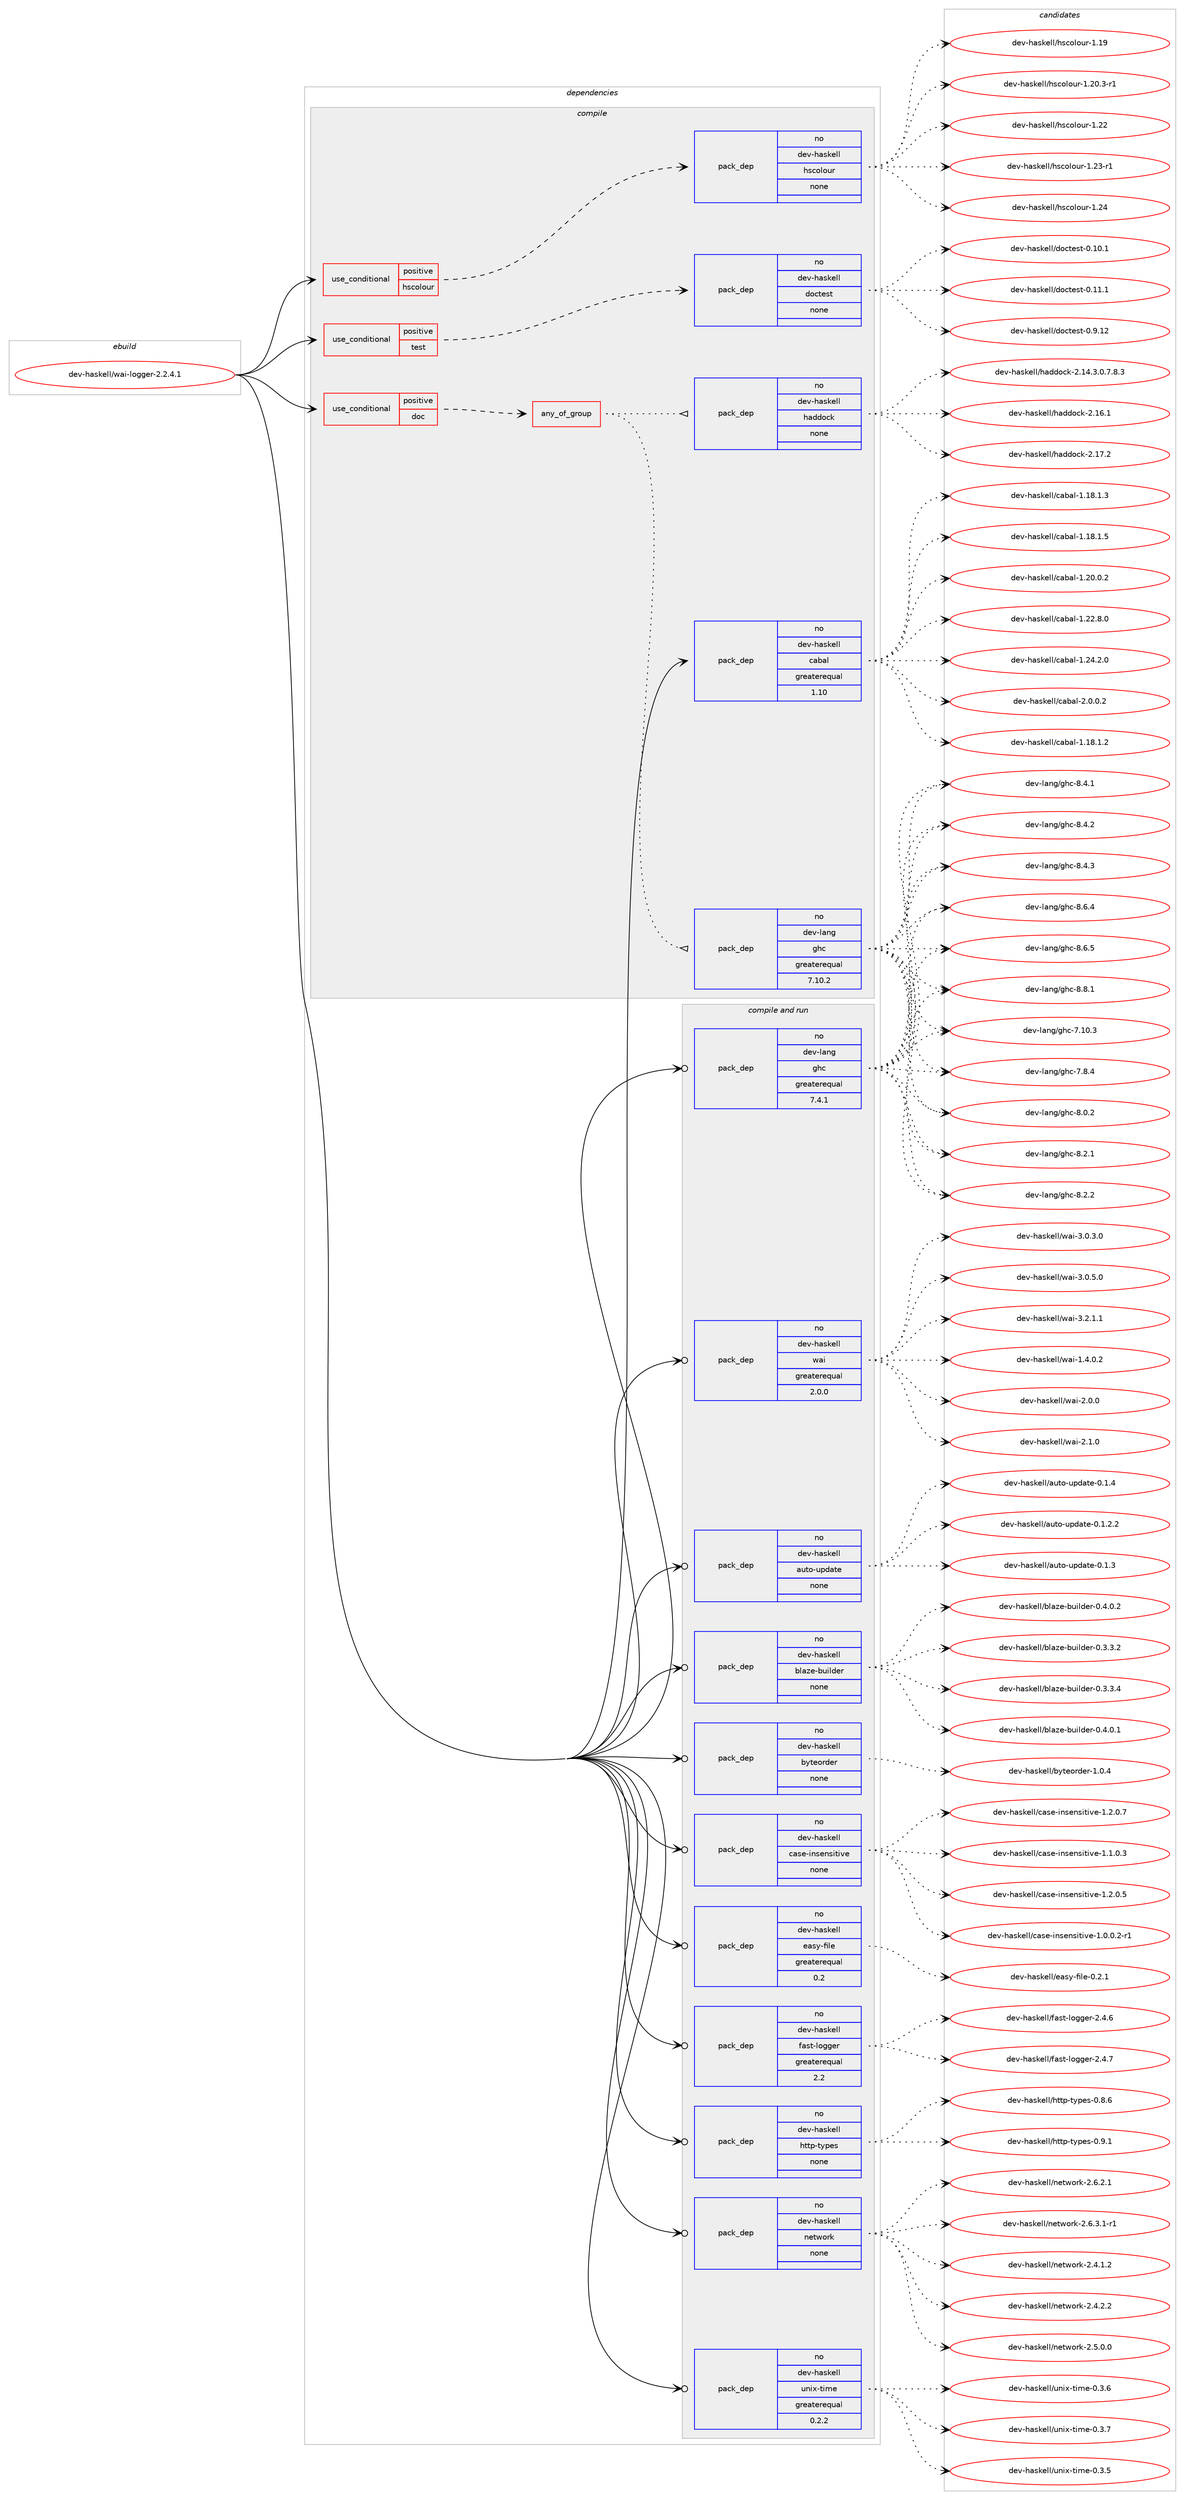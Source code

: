 digraph prolog {

# *************
# Graph options
# *************

newrank=true;
concentrate=true;
compound=true;
graph [rankdir=LR,fontname=Helvetica,fontsize=10,ranksep=1.5];#, ranksep=2.5, nodesep=0.2];
edge  [arrowhead=vee];
node  [fontname=Helvetica,fontsize=10];

# **********
# The ebuild
# **********

subgraph cluster_leftcol {
color=gray;
rank=same;
label=<<i>ebuild</i>>;
id [label="dev-haskell/wai-logger-2.2.4.1", color=red, width=4, href="../dev-haskell/wai-logger-2.2.4.1.svg"];
}

# ****************
# The dependencies
# ****************

subgraph cluster_midcol {
color=gray;
label=<<i>dependencies</i>>;
subgraph cluster_compile {
fillcolor="#eeeeee";
style=filled;
label=<<i>compile</i>>;
subgraph cond128153 {
dependency547559 [label=<<TABLE BORDER="0" CELLBORDER="1" CELLSPACING="0" CELLPADDING="4"><TR><TD ROWSPAN="3" CELLPADDING="10">use_conditional</TD></TR><TR><TD>positive</TD></TR><TR><TD>doc</TD></TR></TABLE>>, shape=none, color=red];
subgraph any10706 {
dependency547560 [label=<<TABLE BORDER="0" CELLBORDER="1" CELLSPACING="0" CELLPADDING="4"><TR><TD CELLPADDING="10">any_of_group</TD></TR></TABLE>>, shape=none, color=red];subgraph pack408343 {
dependency547561 [label=<<TABLE BORDER="0" CELLBORDER="1" CELLSPACING="0" CELLPADDING="4" WIDTH="220"><TR><TD ROWSPAN="6" CELLPADDING="30">pack_dep</TD></TR><TR><TD WIDTH="110">no</TD></TR><TR><TD>dev-haskell</TD></TR><TR><TD>haddock</TD></TR><TR><TD>none</TD></TR><TR><TD></TD></TR></TABLE>>, shape=none, color=blue];
}
dependency547560:e -> dependency547561:w [weight=20,style="dotted",arrowhead="oinv"];
subgraph pack408344 {
dependency547562 [label=<<TABLE BORDER="0" CELLBORDER="1" CELLSPACING="0" CELLPADDING="4" WIDTH="220"><TR><TD ROWSPAN="6" CELLPADDING="30">pack_dep</TD></TR><TR><TD WIDTH="110">no</TD></TR><TR><TD>dev-lang</TD></TR><TR><TD>ghc</TD></TR><TR><TD>greaterequal</TD></TR><TR><TD>7.10.2</TD></TR></TABLE>>, shape=none, color=blue];
}
dependency547560:e -> dependency547562:w [weight=20,style="dotted",arrowhead="oinv"];
}
dependency547559:e -> dependency547560:w [weight=20,style="dashed",arrowhead="vee"];
}
id:e -> dependency547559:w [weight=20,style="solid",arrowhead="vee"];
subgraph cond128154 {
dependency547563 [label=<<TABLE BORDER="0" CELLBORDER="1" CELLSPACING="0" CELLPADDING="4"><TR><TD ROWSPAN="3" CELLPADDING="10">use_conditional</TD></TR><TR><TD>positive</TD></TR><TR><TD>hscolour</TD></TR></TABLE>>, shape=none, color=red];
subgraph pack408345 {
dependency547564 [label=<<TABLE BORDER="0" CELLBORDER="1" CELLSPACING="0" CELLPADDING="4" WIDTH="220"><TR><TD ROWSPAN="6" CELLPADDING="30">pack_dep</TD></TR><TR><TD WIDTH="110">no</TD></TR><TR><TD>dev-haskell</TD></TR><TR><TD>hscolour</TD></TR><TR><TD>none</TD></TR><TR><TD></TD></TR></TABLE>>, shape=none, color=blue];
}
dependency547563:e -> dependency547564:w [weight=20,style="dashed",arrowhead="vee"];
}
id:e -> dependency547563:w [weight=20,style="solid",arrowhead="vee"];
subgraph cond128155 {
dependency547565 [label=<<TABLE BORDER="0" CELLBORDER="1" CELLSPACING="0" CELLPADDING="4"><TR><TD ROWSPAN="3" CELLPADDING="10">use_conditional</TD></TR><TR><TD>positive</TD></TR><TR><TD>test</TD></TR></TABLE>>, shape=none, color=red];
subgraph pack408346 {
dependency547566 [label=<<TABLE BORDER="0" CELLBORDER="1" CELLSPACING="0" CELLPADDING="4" WIDTH="220"><TR><TD ROWSPAN="6" CELLPADDING="30">pack_dep</TD></TR><TR><TD WIDTH="110">no</TD></TR><TR><TD>dev-haskell</TD></TR><TR><TD>doctest</TD></TR><TR><TD>none</TD></TR><TR><TD></TD></TR></TABLE>>, shape=none, color=blue];
}
dependency547565:e -> dependency547566:w [weight=20,style="dashed",arrowhead="vee"];
}
id:e -> dependency547565:w [weight=20,style="solid",arrowhead="vee"];
subgraph pack408347 {
dependency547567 [label=<<TABLE BORDER="0" CELLBORDER="1" CELLSPACING="0" CELLPADDING="4" WIDTH="220"><TR><TD ROWSPAN="6" CELLPADDING="30">pack_dep</TD></TR><TR><TD WIDTH="110">no</TD></TR><TR><TD>dev-haskell</TD></TR><TR><TD>cabal</TD></TR><TR><TD>greaterequal</TD></TR><TR><TD>1.10</TD></TR></TABLE>>, shape=none, color=blue];
}
id:e -> dependency547567:w [weight=20,style="solid",arrowhead="vee"];
}
subgraph cluster_compileandrun {
fillcolor="#eeeeee";
style=filled;
label=<<i>compile and run</i>>;
subgraph pack408348 {
dependency547568 [label=<<TABLE BORDER="0" CELLBORDER="1" CELLSPACING="0" CELLPADDING="4" WIDTH="220"><TR><TD ROWSPAN="6" CELLPADDING="30">pack_dep</TD></TR><TR><TD WIDTH="110">no</TD></TR><TR><TD>dev-haskell</TD></TR><TR><TD>auto-update</TD></TR><TR><TD>none</TD></TR><TR><TD></TD></TR></TABLE>>, shape=none, color=blue];
}
id:e -> dependency547568:w [weight=20,style="solid",arrowhead="odotvee"];
subgraph pack408349 {
dependency547569 [label=<<TABLE BORDER="0" CELLBORDER="1" CELLSPACING="0" CELLPADDING="4" WIDTH="220"><TR><TD ROWSPAN="6" CELLPADDING="30">pack_dep</TD></TR><TR><TD WIDTH="110">no</TD></TR><TR><TD>dev-haskell</TD></TR><TR><TD>blaze-builder</TD></TR><TR><TD>none</TD></TR><TR><TD></TD></TR></TABLE>>, shape=none, color=blue];
}
id:e -> dependency547569:w [weight=20,style="solid",arrowhead="odotvee"];
subgraph pack408350 {
dependency547570 [label=<<TABLE BORDER="0" CELLBORDER="1" CELLSPACING="0" CELLPADDING="4" WIDTH="220"><TR><TD ROWSPAN="6" CELLPADDING="30">pack_dep</TD></TR><TR><TD WIDTH="110">no</TD></TR><TR><TD>dev-haskell</TD></TR><TR><TD>byteorder</TD></TR><TR><TD>none</TD></TR><TR><TD></TD></TR></TABLE>>, shape=none, color=blue];
}
id:e -> dependency547570:w [weight=20,style="solid",arrowhead="odotvee"];
subgraph pack408351 {
dependency547571 [label=<<TABLE BORDER="0" CELLBORDER="1" CELLSPACING="0" CELLPADDING="4" WIDTH="220"><TR><TD ROWSPAN="6" CELLPADDING="30">pack_dep</TD></TR><TR><TD WIDTH="110">no</TD></TR><TR><TD>dev-haskell</TD></TR><TR><TD>case-insensitive</TD></TR><TR><TD>none</TD></TR><TR><TD></TD></TR></TABLE>>, shape=none, color=blue];
}
id:e -> dependency547571:w [weight=20,style="solid",arrowhead="odotvee"];
subgraph pack408352 {
dependency547572 [label=<<TABLE BORDER="0" CELLBORDER="1" CELLSPACING="0" CELLPADDING="4" WIDTH="220"><TR><TD ROWSPAN="6" CELLPADDING="30">pack_dep</TD></TR><TR><TD WIDTH="110">no</TD></TR><TR><TD>dev-haskell</TD></TR><TR><TD>easy-file</TD></TR><TR><TD>greaterequal</TD></TR><TR><TD>0.2</TD></TR></TABLE>>, shape=none, color=blue];
}
id:e -> dependency547572:w [weight=20,style="solid",arrowhead="odotvee"];
subgraph pack408353 {
dependency547573 [label=<<TABLE BORDER="0" CELLBORDER="1" CELLSPACING="0" CELLPADDING="4" WIDTH="220"><TR><TD ROWSPAN="6" CELLPADDING="30">pack_dep</TD></TR><TR><TD WIDTH="110">no</TD></TR><TR><TD>dev-haskell</TD></TR><TR><TD>fast-logger</TD></TR><TR><TD>greaterequal</TD></TR><TR><TD>2.2</TD></TR></TABLE>>, shape=none, color=blue];
}
id:e -> dependency547573:w [weight=20,style="solid",arrowhead="odotvee"];
subgraph pack408354 {
dependency547574 [label=<<TABLE BORDER="0" CELLBORDER="1" CELLSPACING="0" CELLPADDING="4" WIDTH="220"><TR><TD ROWSPAN="6" CELLPADDING="30">pack_dep</TD></TR><TR><TD WIDTH="110">no</TD></TR><TR><TD>dev-haskell</TD></TR><TR><TD>http-types</TD></TR><TR><TD>none</TD></TR><TR><TD></TD></TR></TABLE>>, shape=none, color=blue];
}
id:e -> dependency547574:w [weight=20,style="solid",arrowhead="odotvee"];
subgraph pack408355 {
dependency547575 [label=<<TABLE BORDER="0" CELLBORDER="1" CELLSPACING="0" CELLPADDING="4" WIDTH="220"><TR><TD ROWSPAN="6" CELLPADDING="30">pack_dep</TD></TR><TR><TD WIDTH="110">no</TD></TR><TR><TD>dev-haskell</TD></TR><TR><TD>network</TD></TR><TR><TD>none</TD></TR><TR><TD></TD></TR></TABLE>>, shape=none, color=blue];
}
id:e -> dependency547575:w [weight=20,style="solid",arrowhead="odotvee"];
subgraph pack408356 {
dependency547576 [label=<<TABLE BORDER="0" CELLBORDER="1" CELLSPACING="0" CELLPADDING="4" WIDTH="220"><TR><TD ROWSPAN="6" CELLPADDING="30">pack_dep</TD></TR><TR><TD WIDTH="110">no</TD></TR><TR><TD>dev-haskell</TD></TR><TR><TD>unix-time</TD></TR><TR><TD>greaterequal</TD></TR><TR><TD>0.2.2</TD></TR></TABLE>>, shape=none, color=blue];
}
id:e -> dependency547576:w [weight=20,style="solid",arrowhead="odotvee"];
subgraph pack408357 {
dependency547577 [label=<<TABLE BORDER="0" CELLBORDER="1" CELLSPACING="0" CELLPADDING="4" WIDTH="220"><TR><TD ROWSPAN="6" CELLPADDING="30">pack_dep</TD></TR><TR><TD WIDTH="110">no</TD></TR><TR><TD>dev-haskell</TD></TR><TR><TD>wai</TD></TR><TR><TD>greaterequal</TD></TR><TR><TD>2.0.0</TD></TR></TABLE>>, shape=none, color=blue];
}
id:e -> dependency547577:w [weight=20,style="solid",arrowhead="odotvee"];
subgraph pack408358 {
dependency547578 [label=<<TABLE BORDER="0" CELLBORDER="1" CELLSPACING="0" CELLPADDING="4" WIDTH="220"><TR><TD ROWSPAN="6" CELLPADDING="30">pack_dep</TD></TR><TR><TD WIDTH="110">no</TD></TR><TR><TD>dev-lang</TD></TR><TR><TD>ghc</TD></TR><TR><TD>greaterequal</TD></TR><TR><TD>7.4.1</TD></TR></TABLE>>, shape=none, color=blue];
}
id:e -> dependency547578:w [weight=20,style="solid",arrowhead="odotvee"];
}
subgraph cluster_run {
fillcolor="#eeeeee";
style=filled;
label=<<i>run</i>>;
}
}

# **************
# The candidates
# **************

subgraph cluster_choices {
rank=same;
color=gray;
label=<<i>candidates</i>>;

subgraph choice408343 {
color=black;
nodesep=1;
choice1001011184510497115107101108108471049710010011199107455046495246514648465546564651 [label="dev-haskell/haddock-2.14.3.0.7.8.3", color=red, width=4,href="../dev-haskell/haddock-2.14.3.0.7.8.3.svg"];
choice100101118451049711510710110810847104971001001119910745504649544649 [label="dev-haskell/haddock-2.16.1", color=red, width=4,href="../dev-haskell/haddock-2.16.1.svg"];
choice100101118451049711510710110810847104971001001119910745504649554650 [label="dev-haskell/haddock-2.17.2", color=red, width=4,href="../dev-haskell/haddock-2.17.2.svg"];
dependency547561:e -> choice1001011184510497115107101108108471049710010011199107455046495246514648465546564651:w [style=dotted,weight="100"];
dependency547561:e -> choice100101118451049711510710110810847104971001001119910745504649544649:w [style=dotted,weight="100"];
dependency547561:e -> choice100101118451049711510710110810847104971001001119910745504649554650:w [style=dotted,weight="100"];
}
subgraph choice408344 {
color=black;
nodesep=1;
choice1001011184510897110103471031049945554649484651 [label="dev-lang/ghc-7.10.3", color=red, width=4,href="../dev-lang/ghc-7.10.3.svg"];
choice10010111845108971101034710310499455546564652 [label="dev-lang/ghc-7.8.4", color=red, width=4,href="../dev-lang/ghc-7.8.4.svg"];
choice10010111845108971101034710310499455646484650 [label="dev-lang/ghc-8.0.2", color=red, width=4,href="../dev-lang/ghc-8.0.2.svg"];
choice10010111845108971101034710310499455646504649 [label="dev-lang/ghc-8.2.1", color=red, width=4,href="../dev-lang/ghc-8.2.1.svg"];
choice10010111845108971101034710310499455646504650 [label="dev-lang/ghc-8.2.2", color=red, width=4,href="../dev-lang/ghc-8.2.2.svg"];
choice10010111845108971101034710310499455646524649 [label="dev-lang/ghc-8.4.1", color=red, width=4,href="../dev-lang/ghc-8.4.1.svg"];
choice10010111845108971101034710310499455646524650 [label="dev-lang/ghc-8.4.2", color=red, width=4,href="../dev-lang/ghc-8.4.2.svg"];
choice10010111845108971101034710310499455646524651 [label="dev-lang/ghc-8.4.3", color=red, width=4,href="../dev-lang/ghc-8.4.3.svg"];
choice10010111845108971101034710310499455646544652 [label="dev-lang/ghc-8.6.4", color=red, width=4,href="../dev-lang/ghc-8.6.4.svg"];
choice10010111845108971101034710310499455646544653 [label="dev-lang/ghc-8.6.5", color=red, width=4,href="../dev-lang/ghc-8.6.5.svg"];
choice10010111845108971101034710310499455646564649 [label="dev-lang/ghc-8.8.1", color=red, width=4,href="../dev-lang/ghc-8.8.1.svg"];
dependency547562:e -> choice1001011184510897110103471031049945554649484651:w [style=dotted,weight="100"];
dependency547562:e -> choice10010111845108971101034710310499455546564652:w [style=dotted,weight="100"];
dependency547562:e -> choice10010111845108971101034710310499455646484650:w [style=dotted,weight="100"];
dependency547562:e -> choice10010111845108971101034710310499455646504649:w [style=dotted,weight="100"];
dependency547562:e -> choice10010111845108971101034710310499455646504650:w [style=dotted,weight="100"];
dependency547562:e -> choice10010111845108971101034710310499455646524649:w [style=dotted,weight="100"];
dependency547562:e -> choice10010111845108971101034710310499455646524650:w [style=dotted,weight="100"];
dependency547562:e -> choice10010111845108971101034710310499455646524651:w [style=dotted,weight="100"];
dependency547562:e -> choice10010111845108971101034710310499455646544652:w [style=dotted,weight="100"];
dependency547562:e -> choice10010111845108971101034710310499455646544653:w [style=dotted,weight="100"];
dependency547562:e -> choice10010111845108971101034710310499455646564649:w [style=dotted,weight="100"];
}
subgraph choice408345 {
color=black;
nodesep=1;
choice100101118451049711510710110810847104115991111081111171144549464957 [label="dev-haskell/hscolour-1.19", color=red, width=4,href="../dev-haskell/hscolour-1.19.svg"];
choice10010111845104971151071011081084710411599111108111117114454946504846514511449 [label="dev-haskell/hscolour-1.20.3-r1", color=red, width=4,href="../dev-haskell/hscolour-1.20.3-r1.svg"];
choice100101118451049711510710110810847104115991111081111171144549465050 [label="dev-haskell/hscolour-1.22", color=red, width=4,href="../dev-haskell/hscolour-1.22.svg"];
choice1001011184510497115107101108108471041159911110811111711445494650514511449 [label="dev-haskell/hscolour-1.23-r1", color=red, width=4,href="../dev-haskell/hscolour-1.23-r1.svg"];
choice100101118451049711510710110810847104115991111081111171144549465052 [label="dev-haskell/hscolour-1.24", color=red, width=4,href="../dev-haskell/hscolour-1.24.svg"];
dependency547564:e -> choice100101118451049711510710110810847104115991111081111171144549464957:w [style=dotted,weight="100"];
dependency547564:e -> choice10010111845104971151071011081084710411599111108111117114454946504846514511449:w [style=dotted,weight="100"];
dependency547564:e -> choice100101118451049711510710110810847104115991111081111171144549465050:w [style=dotted,weight="100"];
dependency547564:e -> choice1001011184510497115107101108108471041159911110811111711445494650514511449:w [style=dotted,weight="100"];
dependency547564:e -> choice100101118451049711510710110810847104115991111081111171144549465052:w [style=dotted,weight="100"];
}
subgraph choice408346 {
color=black;
nodesep=1;
choice1001011184510497115107101108108471001119911610111511645484649484649 [label="dev-haskell/doctest-0.10.1", color=red, width=4,href="../dev-haskell/doctest-0.10.1.svg"];
choice1001011184510497115107101108108471001119911610111511645484649494649 [label="dev-haskell/doctest-0.11.1", color=red, width=4,href="../dev-haskell/doctest-0.11.1.svg"];
choice1001011184510497115107101108108471001119911610111511645484657464950 [label="dev-haskell/doctest-0.9.12", color=red, width=4,href="../dev-haskell/doctest-0.9.12.svg"];
dependency547566:e -> choice1001011184510497115107101108108471001119911610111511645484649484649:w [style=dotted,weight="100"];
dependency547566:e -> choice1001011184510497115107101108108471001119911610111511645484649494649:w [style=dotted,weight="100"];
dependency547566:e -> choice1001011184510497115107101108108471001119911610111511645484657464950:w [style=dotted,weight="100"];
}
subgraph choice408347 {
color=black;
nodesep=1;
choice10010111845104971151071011081084799979897108454946495646494650 [label="dev-haskell/cabal-1.18.1.2", color=red, width=4,href="../dev-haskell/cabal-1.18.1.2.svg"];
choice10010111845104971151071011081084799979897108454946495646494651 [label="dev-haskell/cabal-1.18.1.3", color=red, width=4,href="../dev-haskell/cabal-1.18.1.3.svg"];
choice10010111845104971151071011081084799979897108454946495646494653 [label="dev-haskell/cabal-1.18.1.5", color=red, width=4,href="../dev-haskell/cabal-1.18.1.5.svg"];
choice10010111845104971151071011081084799979897108454946504846484650 [label="dev-haskell/cabal-1.20.0.2", color=red, width=4,href="../dev-haskell/cabal-1.20.0.2.svg"];
choice10010111845104971151071011081084799979897108454946505046564648 [label="dev-haskell/cabal-1.22.8.0", color=red, width=4,href="../dev-haskell/cabal-1.22.8.0.svg"];
choice10010111845104971151071011081084799979897108454946505246504648 [label="dev-haskell/cabal-1.24.2.0", color=red, width=4,href="../dev-haskell/cabal-1.24.2.0.svg"];
choice100101118451049711510710110810847999798971084550464846484650 [label="dev-haskell/cabal-2.0.0.2", color=red, width=4,href="../dev-haskell/cabal-2.0.0.2.svg"];
dependency547567:e -> choice10010111845104971151071011081084799979897108454946495646494650:w [style=dotted,weight="100"];
dependency547567:e -> choice10010111845104971151071011081084799979897108454946495646494651:w [style=dotted,weight="100"];
dependency547567:e -> choice10010111845104971151071011081084799979897108454946495646494653:w [style=dotted,weight="100"];
dependency547567:e -> choice10010111845104971151071011081084799979897108454946504846484650:w [style=dotted,weight="100"];
dependency547567:e -> choice10010111845104971151071011081084799979897108454946505046564648:w [style=dotted,weight="100"];
dependency547567:e -> choice10010111845104971151071011081084799979897108454946505246504648:w [style=dotted,weight="100"];
dependency547567:e -> choice100101118451049711510710110810847999798971084550464846484650:w [style=dotted,weight="100"];
}
subgraph choice408348 {
color=black;
nodesep=1;
choice1001011184510497115107101108108479711711611145117112100971161014548464946504650 [label="dev-haskell/auto-update-0.1.2.2", color=red, width=4,href="../dev-haskell/auto-update-0.1.2.2.svg"];
choice100101118451049711510710110810847971171161114511711210097116101454846494651 [label="dev-haskell/auto-update-0.1.3", color=red, width=4,href="../dev-haskell/auto-update-0.1.3.svg"];
choice100101118451049711510710110810847971171161114511711210097116101454846494652 [label="dev-haskell/auto-update-0.1.4", color=red, width=4,href="../dev-haskell/auto-update-0.1.4.svg"];
dependency547568:e -> choice1001011184510497115107101108108479711711611145117112100971161014548464946504650:w [style=dotted,weight="100"];
dependency547568:e -> choice100101118451049711510710110810847971171161114511711210097116101454846494651:w [style=dotted,weight="100"];
dependency547568:e -> choice100101118451049711510710110810847971171161114511711210097116101454846494652:w [style=dotted,weight="100"];
}
subgraph choice408349 {
color=black;
nodesep=1;
choice100101118451049711510710110810847981089712210145981171051081001011144548465146514650 [label="dev-haskell/blaze-builder-0.3.3.2", color=red, width=4,href="../dev-haskell/blaze-builder-0.3.3.2.svg"];
choice100101118451049711510710110810847981089712210145981171051081001011144548465146514652 [label="dev-haskell/blaze-builder-0.3.3.4", color=red, width=4,href="../dev-haskell/blaze-builder-0.3.3.4.svg"];
choice100101118451049711510710110810847981089712210145981171051081001011144548465246484649 [label="dev-haskell/blaze-builder-0.4.0.1", color=red, width=4,href="../dev-haskell/blaze-builder-0.4.0.1.svg"];
choice100101118451049711510710110810847981089712210145981171051081001011144548465246484650 [label="dev-haskell/blaze-builder-0.4.0.2", color=red, width=4,href="../dev-haskell/blaze-builder-0.4.0.2.svg"];
dependency547569:e -> choice100101118451049711510710110810847981089712210145981171051081001011144548465146514650:w [style=dotted,weight="100"];
dependency547569:e -> choice100101118451049711510710110810847981089712210145981171051081001011144548465146514652:w [style=dotted,weight="100"];
dependency547569:e -> choice100101118451049711510710110810847981089712210145981171051081001011144548465246484649:w [style=dotted,weight="100"];
dependency547569:e -> choice100101118451049711510710110810847981089712210145981171051081001011144548465246484650:w [style=dotted,weight="100"];
}
subgraph choice408350 {
color=black;
nodesep=1;
choice10010111845104971151071011081084798121116101111114100101114454946484652 [label="dev-haskell/byteorder-1.0.4", color=red, width=4,href="../dev-haskell/byteorder-1.0.4.svg"];
dependency547570:e -> choice10010111845104971151071011081084798121116101111114100101114454946484652:w [style=dotted,weight="100"];
}
subgraph choice408351 {
color=black;
nodesep=1;
choice10010111845104971151071011081084799971151014510511011510111011510511610511810145494648464846504511449 [label="dev-haskell/case-insensitive-1.0.0.2-r1", color=red, width=4,href="../dev-haskell/case-insensitive-1.0.0.2-r1.svg"];
choice1001011184510497115107101108108479997115101451051101151011101151051161051181014549464946484651 [label="dev-haskell/case-insensitive-1.1.0.3", color=red, width=4,href="../dev-haskell/case-insensitive-1.1.0.3.svg"];
choice1001011184510497115107101108108479997115101451051101151011101151051161051181014549465046484653 [label="dev-haskell/case-insensitive-1.2.0.5", color=red, width=4,href="../dev-haskell/case-insensitive-1.2.0.5.svg"];
choice1001011184510497115107101108108479997115101451051101151011101151051161051181014549465046484655 [label="dev-haskell/case-insensitive-1.2.0.7", color=red, width=4,href="../dev-haskell/case-insensitive-1.2.0.7.svg"];
dependency547571:e -> choice10010111845104971151071011081084799971151014510511011510111011510511610511810145494648464846504511449:w [style=dotted,weight="100"];
dependency547571:e -> choice1001011184510497115107101108108479997115101451051101151011101151051161051181014549464946484651:w [style=dotted,weight="100"];
dependency547571:e -> choice1001011184510497115107101108108479997115101451051101151011101151051161051181014549465046484653:w [style=dotted,weight="100"];
dependency547571:e -> choice1001011184510497115107101108108479997115101451051101151011101151051161051181014549465046484655:w [style=dotted,weight="100"];
}
subgraph choice408352 {
color=black;
nodesep=1;
choice1001011184510497115107101108108471019711512145102105108101454846504649 [label="dev-haskell/easy-file-0.2.1", color=red, width=4,href="../dev-haskell/easy-file-0.2.1.svg"];
dependency547572:e -> choice1001011184510497115107101108108471019711512145102105108101454846504649:w [style=dotted,weight="100"];
}
subgraph choice408353 {
color=black;
nodesep=1;
choice1001011184510497115107101108108471029711511645108111103103101114455046524654 [label="dev-haskell/fast-logger-2.4.6", color=red, width=4,href="../dev-haskell/fast-logger-2.4.6.svg"];
choice1001011184510497115107101108108471029711511645108111103103101114455046524655 [label="dev-haskell/fast-logger-2.4.7", color=red, width=4,href="../dev-haskell/fast-logger-2.4.7.svg"];
dependency547573:e -> choice1001011184510497115107101108108471029711511645108111103103101114455046524654:w [style=dotted,weight="100"];
dependency547573:e -> choice1001011184510497115107101108108471029711511645108111103103101114455046524655:w [style=dotted,weight="100"];
}
subgraph choice408354 {
color=black;
nodesep=1;
choice10010111845104971151071011081084710411611611245116121112101115454846564654 [label="dev-haskell/http-types-0.8.6", color=red, width=4,href="../dev-haskell/http-types-0.8.6.svg"];
choice10010111845104971151071011081084710411611611245116121112101115454846574649 [label="dev-haskell/http-types-0.9.1", color=red, width=4,href="../dev-haskell/http-types-0.9.1.svg"];
dependency547574:e -> choice10010111845104971151071011081084710411611611245116121112101115454846564654:w [style=dotted,weight="100"];
dependency547574:e -> choice10010111845104971151071011081084710411611611245116121112101115454846574649:w [style=dotted,weight="100"];
}
subgraph choice408355 {
color=black;
nodesep=1;
choice1001011184510497115107101108108471101011161191111141074550465246494650 [label="dev-haskell/network-2.4.1.2", color=red, width=4,href="../dev-haskell/network-2.4.1.2.svg"];
choice1001011184510497115107101108108471101011161191111141074550465246504650 [label="dev-haskell/network-2.4.2.2", color=red, width=4,href="../dev-haskell/network-2.4.2.2.svg"];
choice1001011184510497115107101108108471101011161191111141074550465346484648 [label="dev-haskell/network-2.5.0.0", color=red, width=4,href="../dev-haskell/network-2.5.0.0.svg"];
choice1001011184510497115107101108108471101011161191111141074550465446504649 [label="dev-haskell/network-2.6.2.1", color=red, width=4,href="../dev-haskell/network-2.6.2.1.svg"];
choice10010111845104971151071011081084711010111611911111410745504654465146494511449 [label="dev-haskell/network-2.6.3.1-r1", color=red, width=4,href="../dev-haskell/network-2.6.3.1-r1.svg"];
dependency547575:e -> choice1001011184510497115107101108108471101011161191111141074550465246494650:w [style=dotted,weight="100"];
dependency547575:e -> choice1001011184510497115107101108108471101011161191111141074550465246504650:w [style=dotted,weight="100"];
dependency547575:e -> choice1001011184510497115107101108108471101011161191111141074550465346484648:w [style=dotted,weight="100"];
dependency547575:e -> choice1001011184510497115107101108108471101011161191111141074550465446504649:w [style=dotted,weight="100"];
dependency547575:e -> choice10010111845104971151071011081084711010111611911111410745504654465146494511449:w [style=dotted,weight="100"];
}
subgraph choice408356 {
color=black;
nodesep=1;
choice10010111845104971151071011081084711711010512045116105109101454846514653 [label="dev-haskell/unix-time-0.3.5", color=red, width=4,href="../dev-haskell/unix-time-0.3.5.svg"];
choice10010111845104971151071011081084711711010512045116105109101454846514654 [label="dev-haskell/unix-time-0.3.6", color=red, width=4,href="../dev-haskell/unix-time-0.3.6.svg"];
choice10010111845104971151071011081084711711010512045116105109101454846514655 [label="dev-haskell/unix-time-0.3.7", color=red, width=4,href="../dev-haskell/unix-time-0.3.7.svg"];
dependency547576:e -> choice10010111845104971151071011081084711711010512045116105109101454846514653:w [style=dotted,weight="100"];
dependency547576:e -> choice10010111845104971151071011081084711711010512045116105109101454846514654:w [style=dotted,weight="100"];
dependency547576:e -> choice10010111845104971151071011081084711711010512045116105109101454846514655:w [style=dotted,weight="100"];
}
subgraph choice408357 {
color=black;
nodesep=1;
choice100101118451049711510710110810847119971054549465246484650 [label="dev-haskell/wai-1.4.0.2", color=red, width=4,href="../dev-haskell/wai-1.4.0.2.svg"];
choice10010111845104971151071011081084711997105455046484648 [label="dev-haskell/wai-2.0.0", color=red, width=4,href="../dev-haskell/wai-2.0.0.svg"];
choice10010111845104971151071011081084711997105455046494648 [label="dev-haskell/wai-2.1.0", color=red, width=4,href="../dev-haskell/wai-2.1.0.svg"];
choice100101118451049711510710110810847119971054551464846514648 [label="dev-haskell/wai-3.0.3.0", color=red, width=4,href="../dev-haskell/wai-3.0.3.0.svg"];
choice100101118451049711510710110810847119971054551464846534648 [label="dev-haskell/wai-3.0.5.0", color=red, width=4,href="../dev-haskell/wai-3.0.5.0.svg"];
choice100101118451049711510710110810847119971054551465046494649 [label="dev-haskell/wai-3.2.1.1", color=red, width=4,href="../dev-haskell/wai-3.2.1.1.svg"];
dependency547577:e -> choice100101118451049711510710110810847119971054549465246484650:w [style=dotted,weight="100"];
dependency547577:e -> choice10010111845104971151071011081084711997105455046484648:w [style=dotted,weight="100"];
dependency547577:e -> choice10010111845104971151071011081084711997105455046494648:w [style=dotted,weight="100"];
dependency547577:e -> choice100101118451049711510710110810847119971054551464846514648:w [style=dotted,weight="100"];
dependency547577:e -> choice100101118451049711510710110810847119971054551464846534648:w [style=dotted,weight="100"];
dependency547577:e -> choice100101118451049711510710110810847119971054551465046494649:w [style=dotted,weight="100"];
}
subgraph choice408358 {
color=black;
nodesep=1;
choice1001011184510897110103471031049945554649484651 [label="dev-lang/ghc-7.10.3", color=red, width=4,href="../dev-lang/ghc-7.10.3.svg"];
choice10010111845108971101034710310499455546564652 [label="dev-lang/ghc-7.8.4", color=red, width=4,href="../dev-lang/ghc-7.8.4.svg"];
choice10010111845108971101034710310499455646484650 [label="dev-lang/ghc-8.0.2", color=red, width=4,href="../dev-lang/ghc-8.0.2.svg"];
choice10010111845108971101034710310499455646504649 [label="dev-lang/ghc-8.2.1", color=red, width=4,href="../dev-lang/ghc-8.2.1.svg"];
choice10010111845108971101034710310499455646504650 [label="dev-lang/ghc-8.2.2", color=red, width=4,href="../dev-lang/ghc-8.2.2.svg"];
choice10010111845108971101034710310499455646524649 [label="dev-lang/ghc-8.4.1", color=red, width=4,href="../dev-lang/ghc-8.4.1.svg"];
choice10010111845108971101034710310499455646524650 [label="dev-lang/ghc-8.4.2", color=red, width=4,href="../dev-lang/ghc-8.4.2.svg"];
choice10010111845108971101034710310499455646524651 [label="dev-lang/ghc-8.4.3", color=red, width=4,href="../dev-lang/ghc-8.4.3.svg"];
choice10010111845108971101034710310499455646544652 [label="dev-lang/ghc-8.6.4", color=red, width=4,href="../dev-lang/ghc-8.6.4.svg"];
choice10010111845108971101034710310499455646544653 [label="dev-lang/ghc-8.6.5", color=red, width=4,href="../dev-lang/ghc-8.6.5.svg"];
choice10010111845108971101034710310499455646564649 [label="dev-lang/ghc-8.8.1", color=red, width=4,href="../dev-lang/ghc-8.8.1.svg"];
dependency547578:e -> choice1001011184510897110103471031049945554649484651:w [style=dotted,weight="100"];
dependency547578:e -> choice10010111845108971101034710310499455546564652:w [style=dotted,weight="100"];
dependency547578:e -> choice10010111845108971101034710310499455646484650:w [style=dotted,weight="100"];
dependency547578:e -> choice10010111845108971101034710310499455646504649:w [style=dotted,weight="100"];
dependency547578:e -> choice10010111845108971101034710310499455646504650:w [style=dotted,weight="100"];
dependency547578:e -> choice10010111845108971101034710310499455646524649:w [style=dotted,weight="100"];
dependency547578:e -> choice10010111845108971101034710310499455646524650:w [style=dotted,weight="100"];
dependency547578:e -> choice10010111845108971101034710310499455646524651:w [style=dotted,weight="100"];
dependency547578:e -> choice10010111845108971101034710310499455646544652:w [style=dotted,weight="100"];
dependency547578:e -> choice10010111845108971101034710310499455646544653:w [style=dotted,weight="100"];
dependency547578:e -> choice10010111845108971101034710310499455646564649:w [style=dotted,weight="100"];
}
}

}
